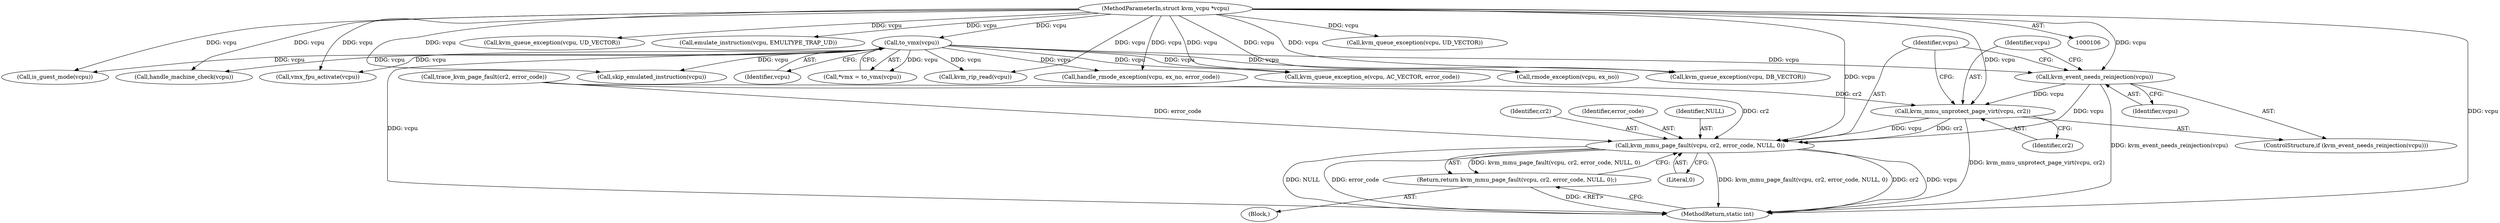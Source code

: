 digraph "0_linux_54a20552e1eae07aa240fa370a0293e006b5faed_0@pointer" {
"1000286" [label="(Call,kvm_event_needs_reinjection(vcpu))"];
"1000112" [label="(Call,to_vmx(vcpu))"];
"1000107" [label="(MethodParameterIn,struct kvm_vcpu *vcpu)"];
"1000288" [label="(Call,kvm_mmu_unprotect_page_virt(vcpu, cr2))"];
"1000292" [label="(Call,kvm_mmu_page_fault(vcpu, cr2, error_code, NULL, 0))"];
"1000291" [label="(Return,return kvm_mmu_page_fault(vcpu, cr2, error_code, NULL, 0);)"];
"1000285" [label="(ControlStructure,if (kvm_event_needs_reinjection(vcpu)))"];
"1000292" [label="(Call,kvm_mmu_page_fault(vcpu, cr2, error_code, NULL, 0))"];
"1000182" [label="(Call,kvm_queue_exception(vcpu, UD_VECTOR))"];
"1000175" [label="(Call,emulate_instruction(vcpu, EMULTYPE_TRAP_UD))"];
"1000287" [label="(Identifier,vcpu)"];
"1000314" [label="(Call,handle_rmode_exception(vcpu, ex_no, error_code))"];
"1000294" [label="(Identifier,cr2)"];
"1000297" [label="(Literal,0)"];
"1000291" [label="(Return,return kvm_mmu_page_fault(vcpu, cr2, error_code, NULL, 0);)"];
"1000295" [label="(Identifier,error_code)"];
"1000165" [label="(Call,is_guest_mode(vcpu))"];
"1000286" [label="(Call,kvm_event_needs_reinjection(vcpu))"];
"1000110" [label="(Call,*vmx = to_vmx(vcpu))"];
"1000113" [label="(Identifier,vcpu)"];
"1000142" [label="(Call,handle_machine_check(vcpu))"];
"1000156" [label="(Call,vmx_fpu_activate(vcpu))"];
"1000457" [label="(MethodReturn,static int)"];
"1000290" [label="(Identifier,cr2)"];
"1000289" [label="(Identifier,vcpu)"];
"1000296" [label="(Identifier,NULL)"];
"1000410" [label="(Call,kvm_rip_read(vcpu))"];
"1000107" [label="(MethodParameterIn,struct kvm_vcpu *vcpu)"];
"1000293" [label="(Identifier,vcpu)"];
"1000112" [label="(Call,to_vmx(vcpu))"];
"1000168" [label="(Call,kvm_queue_exception(vcpu, UD_VECTOR))"];
"1000322" [label="(Call,kvm_queue_exception_e(vcpu, AC_VECTOR, error_code))"];
"1000282" [label="(Call,trace_kvm_page_fault(cr2, error_code))"];
"1000275" [label="(Block,)"];
"1000288" [label="(Call,kvm_mmu_unprotect_page_virt(vcpu, cr2))"];
"1000310" [label="(Call,rmode_exception(vcpu, ex_no))"];
"1000366" [label="(Call,kvm_queue_exception(vcpu, DB_VECTOR))"];
"1000364" [label="(Call,skip_emulated_instruction(vcpu))"];
"1000286" -> "1000285"  [label="AST: "];
"1000286" -> "1000287"  [label="CFG: "];
"1000287" -> "1000286"  [label="AST: "];
"1000289" -> "1000286"  [label="CFG: "];
"1000293" -> "1000286"  [label="CFG: "];
"1000286" -> "1000457"  [label="DDG: kvm_event_needs_reinjection(vcpu)"];
"1000112" -> "1000286"  [label="DDG: vcpu"];
"1000107" -> "1000286"  [label="DDG: vcpu"];
"1000286" -> "1000288"  [label="DDG: vcpu"];
"1000286" -> "1000292"  [label="DDG: vcpu"];
"1000112" -> "1000110"  [label="AST: "];
"1000112" -> "1000113"  [label="CFG: "];
"1000113" -> "1000112"  [label="AST: "];
"1000110" -> "1000112"  [label="CFG: "];
"1000112" -> "1000457"  [label="DDG: vcpu"];
"1000112" -> "1000110"  [label="DDG: vcpu"];
"1000107" -> "1000112"  [label="DDG: vcpu"];
"1000112" -> "1000142"  [label="DDG: vcpu"];
"1000112" -> "1000156"  [label="DDG: vcpu"];
"1000112" -> "1000165"  [label="DDG: vcpu"];
"1000112" -> "1000310"  [label="DDG: vcpu"];
"1000112" -> "1000314"  [label="DDG: vcpu"];
"1000112" -> "1000322"  [label="DDG: vcpu"];
"1000112" -> "1000364"  [label="DDG: vcpu"];
"1000112" -> "1000366"  [label="DDG: vcpu"];
"1000112" -> "1000410"  [label="DDG: vcpu"];
"1000107" -> "1000106"  [label="AST: "];
"1000107" -> "1000457"  [label="DDG: vcpu"];
"1000107" -> "1000142"  [label="DDG: vcpu"];
"1000107" -> "1000156"  [label="DDG: vcpu"];
"1000107" -> "1000165"  [label="DDG: vcpu"];
"1000107" -> "1000168"  [label="DDG: vcpu"];
"1000107" -> "1000175"  [label="DDG: vcpu"];
"1000107" -> "1000182"  [label="DDG: vcpu"];
"1000107" -> "1000288"  [label="DDG: vcpu"];
"1000107" -> "1000292"  [label="DDG: vcpu"];
"1000107" -> "1000310"  [label="DDG: vcpu"];
"1000107" -> "1000314"  [label="DDG: vcpu"];
"1000107" -> "1000322"  [label="DDG: vcpu"];
"1000107" -> "1000364"  [label="DDG: vcpu"];
"1000107" -> "1000366"  [label="DDG: vcpu"];
"1000107" -> "1000410"  [label="DDG: vcpu"];
"1000288" -> "1000285"  [label="AST: "];
"1000288" -> "1000290"  [label="CFG: "];
"1000289" -> "1000288"  [label="AST: "];
"1000290" -> "1000288"  [label="AST: "];
"1000293" -> "1000288"  [label="CFG: "];
"1000288" -> "1000457"  [label="DDG: kvm_mmu_unprotect_page_virt(vcpu, cr2)"];
"1000282" -> "1000288"  [label="DDG: cr2"];
"1000288" -> "1000292"  [label="DDG: vcpu"];
"1000288" -> "1000292"  [label="DDG: cr2"];
"1000292" -> "1000291"  [label="AST: "];
"1000292" -> "1000297"  [label="CFG: "];
"1000293" -> "1000292"  [label="AST: "];
"1000294" -> "1000292"  [label="AST: "];
"1000295" -> "1000292"  [label="AST: "];
"1000296" -> "1000292"  [label="AST: "];
"1000297" -> "1000292"  [label="AST: "];
"1000291" -> "1000292"  [label="CFG: "];
"1000292" -> "1000457"  [label="DDG: kvm_mmu_page_fault(vcpu, cr2, error_code, NULL, 0)"];
"1000292" -> "1000457"  [label="DDG: cr2"];
"1000292" -> "1000457"  [label="DDG: vcpu"];
"1000292" -> "1000457"  [label="DDG: NULL"];
"1000292" -> "1000457"  [label="DDG: error_code"];
"1000292" -> "1000291"  [label="DDG: kvm_mmu_page_fault(vcpu, cr2, error_code, NULL, 0)"];
"1000282" -> "1000292"  [label="DDG: cr2"];
"1000282" -> "1000292"  [label="DDG: error_code"];
"1000291" -> "1000275"  [label="AST: "];
"1000457" -> "1000291"  [label="CFG: "];
"1000291" -> "1000457"  [label="DDG: <RET>"];
}
